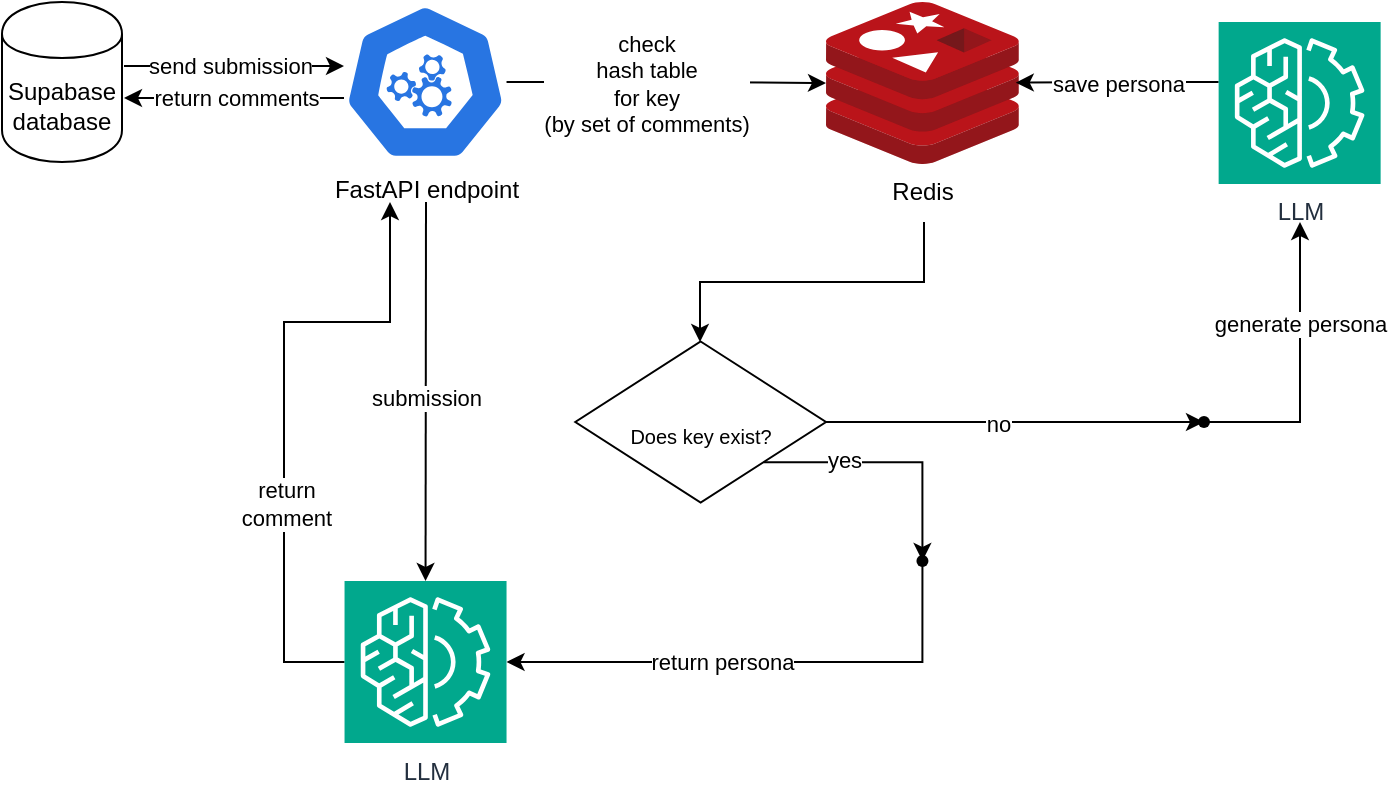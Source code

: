 <mxfile version="28.1.2">
  <diagram name="Page-1" id="GYLGdttKhP09ftB_X1jv">
    <mxGraphModel dx="1599" dy="759" grid="1" gridSize="10" guides="1" tooltips="1" connect="1" arrows="1" fold="1" page="1" pageScale="1" pageWidth="850" pageHeight="1100" math="0" shadow="0">
      <root>
        <mxCell id="0" />
        <mxCell id="1" parent="0" />
        <mxCell id="g0dufgCyntSNFrQQyU3O-19" value="" style="edgeStyle=orthogonalEdgeStyle;rounded=0;orthogonalLoop=1;jettySize=auto;html=1;" parent="1" edge="1">
          <mxGeometry relative="1" as="geometry">
            <mxPoint x="140" y="152" as="sourcePoint" />
            <mxPoint x="250" y="152" as="targetPoint" />
          </mxGeometry>
        </mxCell>
        <mxCell id="g0dufgCyntSNFrQQyU3O-24" value="send submission" style="edgeLabel;html=1;align=center;verticalAlign=middle;resizable=0;points=[];" parent="g0dufgCyntSNFrQQyU3O-19" vertex="1" connectable="0">
          <mxGeometry x="-0.036" relative="1" as="geometry">
            <mxPoint as="offset" />
          </mxGeometry>
        </mxCell>
        <mxCell id="g0dufgCyntSNFrQQyU3O-1" value="Supabase&lt;div&gt;database&lt;/div&gt;" style="shape=cylinder;whiteSpace=wrap;html=1;boundedLbl=1;backgroundOutline=1;" parent="1" vertex="1">
          <mxGeometry x="79" y="120" width="60" height="80" as="geometry" />
        </mxCell>
        <mxCell id="g0dufgCyntSNFrQQyU3O-20" value="" style="edgeStyle=orthogonalEdgeStyle;rounded=0;orthogonalLoop=1;jettySize=auto;html=1;" parent="1" source="g0dufgCyntSNFrQQyU3O-2" target="g0dufgCyntSNFrQQyU3O-3" edge="1">
          <mxGeometry relative="1" as="geometry" />
        </mxCell>
        <mxCell id="g0dufgCyntSNFrQQyU3O-28" value="check&lt;div&gt;hash table&lt;/div&gt;&lt;div&gt;for key&lt;/div&gt;&lt;div&gt;(by set of comments)&lt;/div&gt;" style="edgeLabel;html=1;align=center;verticalAlign=middle;resizable=0;points=[];" parent="g0dufgCyntSNFrQQyU3O-20" vertex="1" connectable="0">
          <mxGeometry x="-0.132" y="-1" relative="1" as="geometry">
            <mxPoint as="offset" />
          </mxGeometry>
        </mxCell>
        <mxCell id="g0dufgCyntSNFrQQyU3O-22" value="" style="edgeStyle=orthogonalEdgeStyle;rounded=0;orthogonalLoop=1;jettySize=auto;html=1;" parent="1" edge="1">
          <mxGeometry relative="1" as="geometry">
            <mxPoint x="250" y="168" as="sourcePoint" />
            <mxPoint x="140" y="168" as="targetPoint" />
          </mxGeometry>
        </mxCell>
        <mxCell id="g0dufgCyntSNFrQQyU3O-27" value="return comments" style="edgeLabel;html=1;align=center;verticalAlign=middle;resizable=0;points=[];" parent="g0dufgCyntSNFrQQyU3O-22" vertex="1" connectable="0">
          <mxGeometry x="-0.018" relative="1" as="geometry">
            <mxPoint as="offset" />
          </mxGeometry>
        </mxCell>
        <mxCell id="g0dufgCyntSNFrQQyU3O-2" value="FastAPI endpoint" style="aspect=fixed;sketch=0;html=1;dashed=0;whitespace=wrap;verticalLabelPosition=bottom;verticalAlign=top;fillColor=#2875E2;strokeColor=#ffffff;points=[[0.005,0.63,0],[0.1,0.2,0],[0.9,0.2,0],[0.5,0,0],[0.995,0.63,0],[0.72,0.99,0],[0.5,1,0],[0.28,0.99,0]];shape=mxgraph.kubernetes.icon2;prIcon=api" parent="1" vertex="1">
          <mxGeometry x="250" y="120.5" width="81.27" height="79" as="geometry" />
        </mxCell>
        <mxCell id="g0dufgCyntSNFrQQyU3O-17" value="" style="edgeStyle=orthogonalEdgeStyle;rounded=0;orthogonalLoop=1;jettySize=auto;html=1;" parent="1" target="g0dufgCyntSNFrQQyU3O-16" edge="1">
          <mxGeometry relative="1" as="geometry">
            <mxPoint x="540" y="230" as="sourcePoint" />
            <Array as="points">
              <mxPoint x="540" y="260" />
              <mxPoint x="428" y="260" />
            </Array>
          </mxGeometry>
        </mxCell>
        <mxCell id="g0dufgCyntSNFrQQyU3O-3" value="Redis" style="image;sketch=0;aspect=fixed;html=1;points=[];align=center;fontSize=12;image=img/lib/mscae/Cache_Redis_Product.svg;" parent="1" vertex="1">
          <mxGeometry x="491" y="120" width="96.43" height="81" as="geometry" />
        </mxCell>
        <mxCell id="g0dufgCyntSNFrQQyU3O-45" value="" style="edgeStyle=orthogonalEdgeStyle;rounded=0;orthogonalLoop=1;jettySize=auto;html=1;entryX=0.984;entryY=0.498;entryDx=0;entryDy=0;entryPerimeter=0;" parent="1" source="g0dufgCyntSNFrQQyU3O-4" target="g0dufgCyntSNFrQQyU3O-3" edge="1">
          <mxGeometry relative="1" as="geometry">
            <mxPoint x="1000.5" y="30" as="targetPoint" />
            <Array as="points">
              <mxPoint x="640" y="160" />
              <mxPoint x="640" y="160" />
            </Array>
          </mxGeometry>
        </mxCell>
        <mxCell id="g0dufgCyntSNFrQQyU3O-46" value="save persona" style="edgeLabel;html=1;align=center;verticalAlign=middle;resizable=0;points=[];" parent="g0dufgCyntSNFrQQyU3O-45" vertex="1" connectable="0">
          <mxGeometry x="0.002" y="1" relative="1" as="geometry">
            <mxPoint as="offset" />
          </mxGeometry>
        </mxCell>
        <mxCell id="g0dufgCyntSNFrQQyU3O-4" value="LLM" style="sketch=0;points=[[0,0,0],[0.25,0,0],[0.5,0,0],[0.75,0,0],[1,0,0],[0,1,0],[0.25,1,0],[0.5,1,0],[0.75,1,0],[1,1,0],[0,0.25,0],[0,0.5,0],[0,0.75,0],[1,0.25,0],[1,0.5,0],[1,0.75,0]];outlineConnect=0;fontColor=#232F3E;fillColor=#01A88D;strokeColor=#ffffff;dashed=0;verticalLabelPosition=bottom;verticalAlign=top;align=center;html=1;fontSize=12;fontStyle=0;aspect=fixed;shape=mxgraph.aws4.resourceIcon;resIcon=mxgraph.aws4.machine_learning;" parent="1" vertex="1">
          <mxGeometry x="687.32" y="130" width="81" height="81" as="geometry" />
        </mxCell>
        <mxCell id="g0dufgCyntSNFrQQyU3O-33" value="" style="edgeStyle=orthogonalEdgeStyle;rounded=0;orthogonalLoop=1;jettySize=auto;html=1;exitX=1;exitY=1;exitDx=0;exitDy=0;" parent="1" source="g0dufgCyntSNFrQQyU3O-16" target="g0dufgCyntSNFrQQyU3O-32" edge="1">
          <mxGeometry relative="1" as="geometry" />
        </mxCell>
        <mxCell id="g0dufgCyntSNFrQQyU3O-36" value="yes" style="edgeLabel;html=1;align=center;verticalAlign=middle;resizable=0;points=[];" parent="g0dufgCyntSNFrQQyU3O-33" vertex="1" connectable="0">
          <mxGeometry x="-0.125" y="1" relative="1" as="geometry">
            <mxPoint x="-16" as="offset" />
          </mxGeometry>
        </mxCell>
        <mxCell id="g0dufgCyntSNFrQQyU3O-40" value="" style="edgeStyle=orthogonalEdgeStyle;rounded=0;orthogonalLoop=1;jettySize=auto;html=1;" parent="1" source="g0dufgCyntSNFrQQyU3O-16" target="g0dufgCyntSNFrQQyU3O-39" edge="1">
          <mxGeometry relative="1" as="geometry" />
        </mxCell>
        <mxCell id="g0dufgCyntSNFrQQyU3O-41" value="no" style="edgeLabel;html=1;align=center;verticalAlign=middle;resizable=0;points=[];" parent="g0dufgCyntSNFrQQyU3O-40" vertex="1" connectable="0">
          <mxGeometry x="-0.095" y="-1" relative="1" as="geometry">
            <mxPoint as="offset" />
          </mxGeometry>
        </mxCell>
        <mxCell id="g0dufgCyntSNFrQQyU3O-16" value="&lt;font style=&quot;font-size: 10px;&quot;&gt;Does key exist?&lt;/font&gt;" style="rhombus;whiteSpace=wrap;html=1;verticalAlign=center;labelBackgroundColor=default;sketch=0;" parent="1" vertex="1">
          <mxGeometry x="365.65" y="289.75" width="125.35" height="80.5" as="geometry" />
        </mxCell>
        <mxCell id="g0dufgCyntSNFrQQyU3O-35" value="" style="edgeStyle=orthogonalEdgeStyle;rounded=0;orthogonalLoop=1;jettySize=auto;html=1;entryX=1;entryY=0.5;entryDx=0;entryDy=0;entryPerimeter=0;" parent="1" source="g0dufgCyntSNFrQQyU3O-32" target="g0dufgCyntSNFrQQyU3O-51" edge="1">
          <mxGeometry relative="1" as="geometry">
            <mxPoint x="309" y="220" as="targetPoint" />
            <Array as="points">
              <mxPoint x="539" y="450" />
            </Array>
          </mxGeometry>
        </mxCell>
        <mxCell id="g0dufgCyntSNFrQQyU3O-38" value="return persona" style="edgeLabel;html=1;align=center;verticalAlign=middle;resizable=0;points=[];" parent="g0dufgCyntSNFrQQyU3O-35" vertex="1" connectable="0">
          <mxGeometry x="-0.046" y="2" relative="1" as="geometry">
            <mxPoint x="-27" y="-2" as="offset" />
          </mxGeometry>
        </mxCell>
        <mxCell id="g0dufgCyntSNFrQQyU3O-32" value="" style="shape=waypoint;sketch=0;size=6;pointerEvents=1;points=[];fillColor=default;resizable=0;rotatable=0;perimeter=centerPerimeter;snapToPoint=1;verticalAlign=center;labelBackgroundColor=default;" parent="1" vertex="1">
          <mxGeometry x="529.215" y="389.5" width="20" height="20" as="geometry" />
        </mxCell>
        <mxCell id="JWs7p4KHcUbrO9Bw4fJ0-1" value="" style="edgeStyle=orthogonalEdgeStyle;rounded=0;orthogonalLoop=1;jettySize=auto;html=1;" edge="1" parent="1" source="g0dufgCyntSNFrQQyU3O-39">
          <mxGeometry relative="1" as="geometry">
            <mxPoint x="728" y="230" as="targetPoint" />
            <Array as="points">
              <mxPoint x="728" y="330" />
            </Array>
          </mxGeometry>
        </mxCell>
        <mxCell id="JWs7p4KHcUbrO9Bw4fJ0-2" value="generate persona" style="edgeLabel;html=1;align=center;verticalAlign=middle;resizable=0;points=[];" vertex="1" connectable="0" parent="JWs7p4KHcUbrO9Bw4fJ0-1">
          <mxGeometry x="0.022" y="1" relative="1" as="geometry">
            <mxPoint x="1" y="-22" as="offset" />
          </mxGeometry>
        </mxCell>
        <mxCell id="g0dufgCyntSNFrQQyU3O-39" value="" style="shape=waypoint;sketch=0;size=6;pointerEvents=1;points=[];fillColor=default;resizable=0;rotatable=0;perimeter=centerPerimeter;snapToPoint=1;verticalAlign=center;labelBackgroundColor=default;" parent="1" vertex="1">
          <mxGeometry x="669.995" y="320" width="20" height="20" as="geometry" />
        </mxCell>
        <mxCell id="g0dufgCyntSNFrQQyU3O-49" value="" style="endArrow=classic;html=1;rounded=0;entryX=0.5;entryY=0;entryDx=0;entryDy=0;entryPerimeter=0;" parent="1" target="g0dufgCyntSNFrQQyU3O-51" edge="1">
          <mxGeometry width="50" height="50" relative="1" as="geometry">
            <mxPoint x="291" y="220" as="sourcePoint" />
            <mxPoint x="273" y="310" as="targetPoint" />
          </mxGeometry>
        </mxCell>
        <mxCell id="g0dufgCyntSNFrQQyU3O-53" value="submission" style="edgeLabel;html=1;align=center;verticalAlign=middle;resizable=0;points=[];" parent="g0dufgCyntSNFrQQyU3O-49" vertex="1" connectable="0">
          <mxGeometry x="0.03" relative="1" as="geometry">
            <mxPoint as="offset" />
          </mxGeometry>
        </mxCell>
        <mxCell id="g0dufgCyntSNFrQQyU3O-56" value="" style="edgeStyle=orthogonalEdgeStyle;rounded=0;orthogonalLoop=1;jettySize=auto;html=1;" parent="1" source="g0dufgCyntSNFrQQyU3O-51" edge="1">
          <mxGeometry relative="1" as="geometry">
            <mxPoint x="273" y="220" as="targetPoint" />
            <Array as="points">
              <mxPoint x="220" y="450" />
              <mxPoint x="220" y="280" />
              <mxPoint x="273" y="280" />
            </Array>
          </mxGeometry>
        </mxCell>
        <mxCell id="g0dufgCyntSNFrQQyU3O-57" value="return&lt;div&gt;comment&lt;/div&gt;" style="edgeLabel;html=1;align=center;verticalAlign=middle;resizable=0;points=[];" parent="g0dufgCyntSNFrQQyU3O-56" vertex="1" connectable="0">
          <mxGeometry x="-0.364" y="-1" relative="1" as="geometry">
            <mxPoint y="-10" as="offset" />
          </mxGeometry>
        </mxCell>
        <mxCell id="g0dufgCyntSNFrQQyU3O-51" value="LLM" style="sketch=0;points=[[0,0,0],[0.25,0,0],[0.5,0,0],[0.75,0,0],[1,0,0],[0,1,0],[0.25,1,0],[0.5,1,0],[0.75,1,0],[1,1,0],[0,0.25,0],[0,0.5,0],[0,0.75,0],[1,0.25,0],[1,0.5,0],[1,0.75,0]];outlineConnect=0;fontColor=#232F3E;fillColor=#01A88D;strokeColor=#ffffff;dashed=0;verticalLabelPosition=bottom;verticalAlign=top;align=center;html=1;fontSize=12;fontStyle=0;aspect=fixed;shape=mxgraph.aws4.resourceIcon;resIcon=mxgraph.aws4.machine_learning;" parent="1" vertex="1">
          <mxGeometry x="250.27" y="409.5" width="81" height="81" as="geometry" />
        </mxCell>
      </root>
    </mxGraphModel>
  </diagram>
</mxfile>
